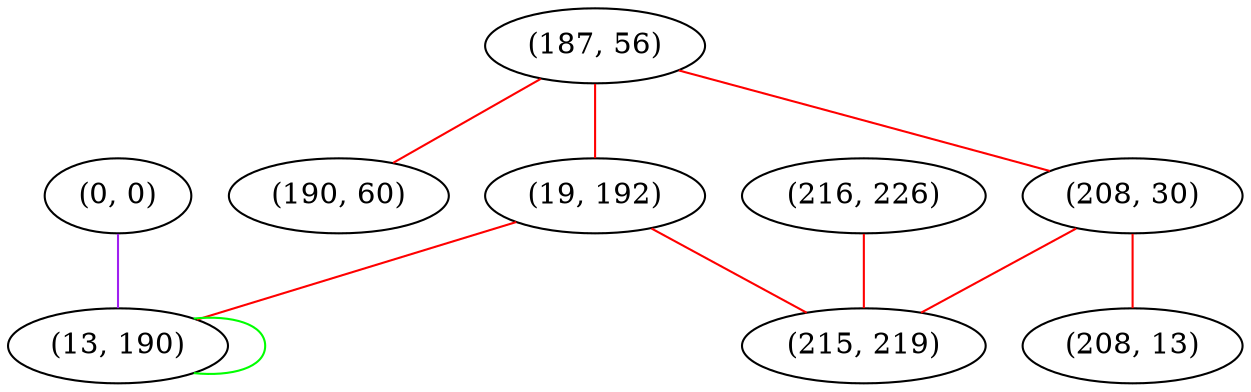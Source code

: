 graph "" {
"(0, 0)";
"(187, 56)";
"(208, 30)";
"(19, 192)";
"(190, 60)";
"(216, 226)";
"(13, 190)";
"(215, 219)";
"(208, 13)";
"(0, 0)" -- "(13, 190)"  [color=purple, key=0, weight=4];
"(187, 56)" -- "(19, 192)"  [color=red, key=0, weight=1];
"(187, 56)" -- "(190, 60)"  [color=red, key=0, weight=1];
"(187, 56)" -- "(208, 30)"  [color=red, key=0, weight=1];
"(208, 30)" -- "(215, 219)"  [color=red, key=0, weight=1];
"(208, 30)" -- "(208, 13)"  [color=red, key=0, weight=1];
"(19, 192)" -- "(13, 190)"  [color=red, key=0, weight=1];
"(19, 192)" -- "(215, 219)"  [color=red, key=0, weight=1];
"(216, 226)" -- "(215, 219)"  [color=red, key=0, weight=1];
"(13, 190)" -- "(13, 190)"  [color=green, key=0, weight=2];
}
